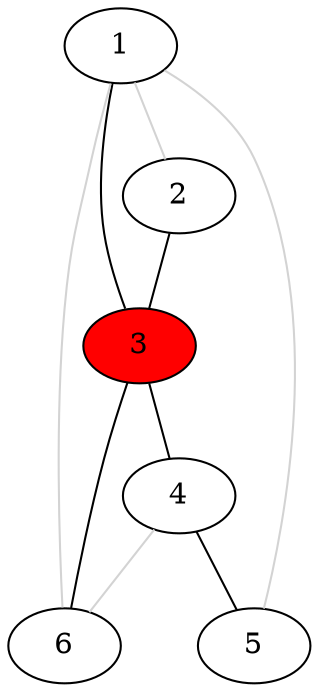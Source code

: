 graph G {
    3 [fillcolor="red", style="filled"];
    1 -- 2 [color="lightgray"];
    1 -- 6 [color="lightgray"];
    1 -- 3 
    1 -- 5 [color="lightgray"];
    2 -- 3 
    3 -- 4 
    3 -- 6 
    4 -- 5 
    4 -- 6 [color="lightgray"];
}